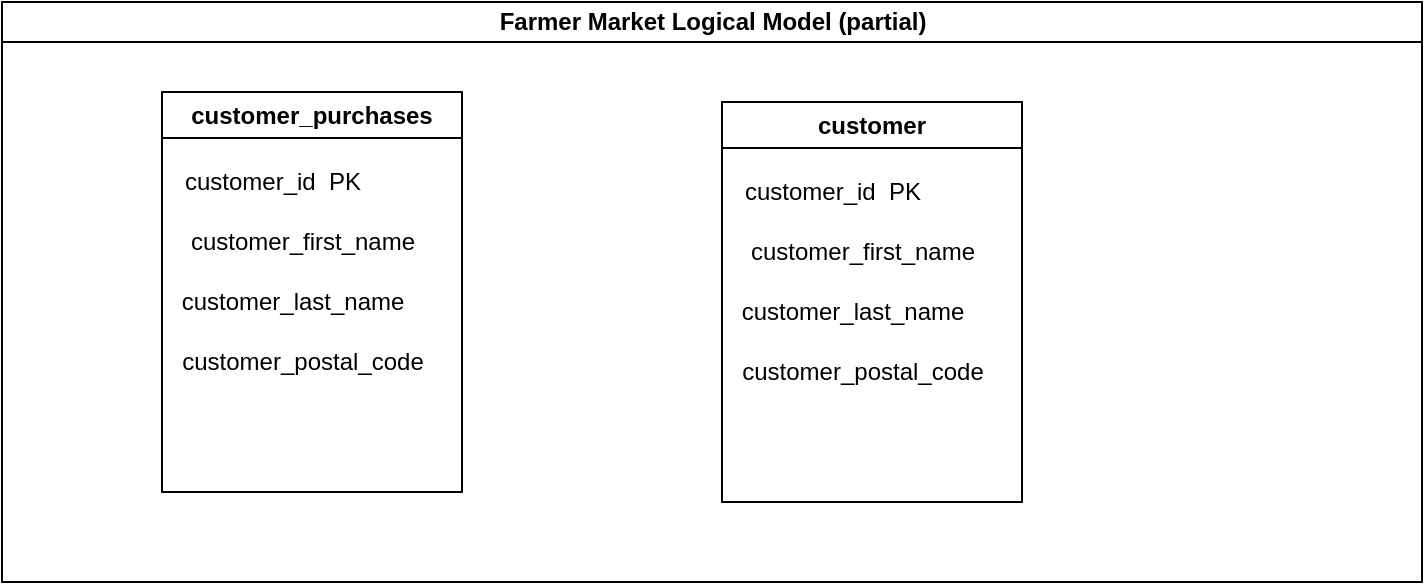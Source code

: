 <mxfile version="25.0.3">
  <diagram id="prtHgNgQTEPvFCAcTncT" name="Page-1">
    <mxGraphModel dx="1050" dy="522" grid="1" gridSize="10" guides="1" tooltips="1" connect="1" arrows="1" fold="1" page="1" pageScale="1" pageWidth="827" pageHeight="1169" math="0" shadow="0">
      <root>
        <mxCell id="0" />
        <mxCell id="1" parent="0" />
        <mxCell id="dNxyNK7c78bLwvsdeMH5-11" value="Farmer Market Logical Model (partial)" style="swimlane;html=1;startSize=20;horizontal=1;containerType=tree;glass=0;" parent="1" vertex="1">
          <mxGeometry x="40" y="60" width="710" height="290" as="geometry" />
        </mxCell>
        <mxCell id="d8qmcgOsmMIcODJ5APxC-32" value="customer" style="swimlane;whiteSpace=wrap;html=1;" vertex="1" parent="dNxyNK7c78bLwvsdeMH5-11">
          <mxGeometry x="360" y="50" width="150" height="200" as="geometry" />
        </mxCell>
        <mxCell id="d8qmcgOsmMIcODJ5APxC-33" value="customer_id&amp;nbsp; PK" style="text;html=1;align=center;verticalAlign=middle;resizable=0;points=[];autosize=1;strokeColor=none;fillColor=none;" vertex="1" parent="d8qmcgOsmMIcODJ5APxC-32">
          <mxGeometry y="30" width="110" height="30" as="geometry" />
        </mxCell>
        <mxCell id="d8qmcgOsmMIcODJ5APxC-34" value="customer_first_name" style="text;html=1;align=center;verticalAlign=middle;resizable=0;points=[];autosize=1;strokeColor=none;fillColor=none;" vertex="1" parent="d8qmcgOsmMIcODJ5APxC-32">
          <mxGeometry y="60" width="140" height="30" as="geometry" />
        </mxCell>
        <mxCell id="d8qmcgOsmMIcODJ5APxC-35" value="customer_last_name" style="text;html=1;align=center;verticalAlign=middle;resizable=0;points=[];autosize=1;strokeColor=none;fillColor=none;" vertex="1" parent="d8qmcgOsmMIcODJ5APxC-32">
          <mxGeometry y="90" width="130" height="30" as="geometry" />
        </mxCell>
        <mxCell id="d8qmcgOsmMIcODJ5APxC-37" value="customer_postal_code" style="text;html=1;align=center;verticalAlign=middle;resizable=0;points=[];autosize=1;strokeColor=none;fillColor=none;" vertex="1" parent="d8qmcgOsmMIcODJ5APxC-32">
          <mxGeometry y="120" width="140" height="30" as="geometry" />
        </mxCell>
        <mxCell id="d8qmcgOsmMIcODJ5APxC-38" value="customer_purchases" style="swimlane;whiteSpace=wrap;html=1;" vertex="1" parent="dNxyNK7c78bLwvsdeMH5-11">
          <mxGeometry x="80" y="45" width="150" height="200" as="geometry" />
        </mxCell>
        <mxCell id="d8qmcgOsmMIcODJ5APxC-39" value="customer_id&amp;nbsp; PK" style="text;html=1;align=center;verticalAlign=middle;resizable=0;points=[];autosize=1;strokeColor=none;fillColor=none;" vertex="1" parent="d8qmcgOsmMIcODJ5APxC-38">
          <mxGeometry y="30" width="110" height="30" as="geometry" />
        </mxCell>
        <mxCell id="d8qmcgOsmMIcODJ5APxC-40" value="customer_first_name" style="text;html=1;align=center;verticalAlign=middle;resizable=0;points=[];autosize=1;strokeColor=none;fillColor=none;" vertex="1" parent="d8qmcgOsmMIcODJ5APxC-38">
          <mxGeometry y="60" width="140" height="30" as="geometry" />
        </mxCell>
        <mxCell id="d8qmcgOsmMIcODJ5APxC-41" value="customer_last_name" style="text;html=1;align=center;verticalAlign=middle;resizable=0;points=[];autosize=1;strokeColor=none;fillColor=none;" vertex="1" parent="d8qmcgOsmMIcODJ5APxC-38">
          <mxGeometry y="90" width="130" height="30" as="geometry" />
        </mxCell>
        <mxCell id="d8qmcgOsmMIcODJ5APxC-42" value="customer_postal_code" style="text;html=1;align=center;verticalAlign=middle;resizable=0;points=[];autosize=1;strokeColor=none;fillColor=none;" vertex="1" parent="d8qmcgOsmMIcODJ5APxC-38">
          <mxGeometry y="120" width="140" height="30" as="geometry" />
        </mxCell>
      </root>
    </mxGraphModel>
  </diagram>
</mxfile>
